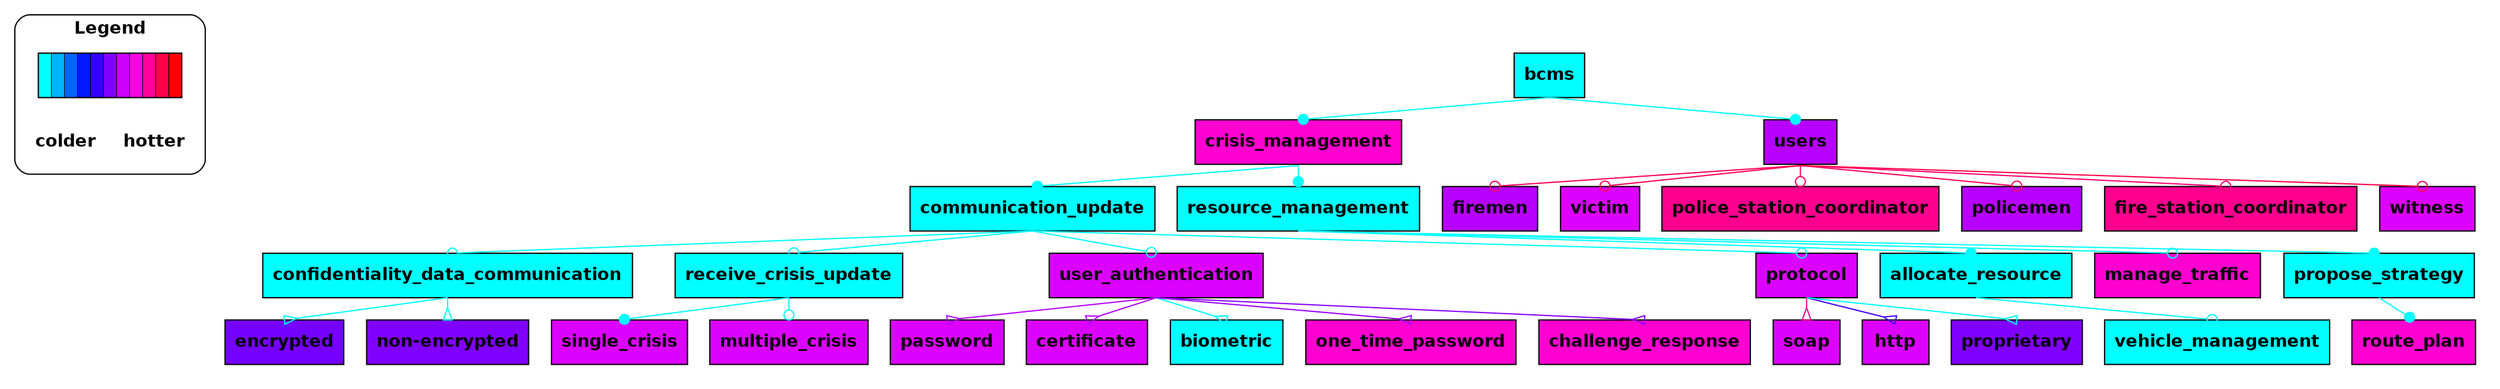 digraph FeatureModel {

	 rankdir = TB; splines = "line";
	 clusterrank= local;
	 subgraph cluster_0 {
		style = rounded; minlen = 0.01;
		rankdir = TB; ranksep = 0.01;
		label = "Legend";
		color = "black";
		fontname="helvetica-bold";
		 theColors [label="                      ",shape="rectangle",fillcolor="0.5 1.0 1.0: 0.55 1.0 1.0: 0.6 1.0 1.0: 0.65 1.0 1.0: 0.7 1.0 1.0: 0.75 1.0 1.0: 0.8 1.0 1.0: 0.85 1.0 1.0: 0.9 1.0 1.0: 0.95 1.0 1.0: 1.0 1.0 1.0", fontname="helvetica-bold", style=striped];
		 theLegend [label="colder     hotter",shape="plaintext",fontname="helvetica-bold"];
		 theColors->theLegend [style=invis,len=0.01];
	}
	 subgraph cluster_1 {
	n1	[label="bcms", shape="rectangle",fillcolor="0.500 1.0 1.0", fontname="helvetica-bold", style=filled];
	n2	[label="crisis_management", shape="rectangle",fillcolor="0.864 1.0 1.0", fontname="helvetica-bold", style=filled];
	n3	[label="users", shape="rectangle",fillcolor="0.786 1.0 1.0", fontname="helvetica-bold", style=filled];
	n4	[label="communication_update", shape="rectangle",fillcolor="0.500 1.0 1.0", fontname="helvetica-bold", style=filled];
	n5	[label="resource_management", shape="rectangle",fillcolor="0.500 1.0 1.0", fontname="helvetica-bold", style=filled];
	n6	[label="firemen", shape="rectangle",fillcolor="0.786 1.0 1.0", fontname="helvetica-bold", style=filled];
	n7	[label="victim", shape="rectangle",fillcolor="0.810 1.0 1.0", fontname="helvetica-bold", style=filled];
	n8	[label="police_station_coordinator", shape="rectangle",fillcolor="0.907 1.0 1.0", fontname="helvetica-bold", style=filled];
	n9	[label="policemen", shape="rectangle",fillcolor="0.786 1.0 1.0", fontname="helvetica-bold", style=filled];
	n10	[label="fire_station_coordinator", shape="rectangle",fillcolor="0.907 1.0 1.0", fontname="helvetica-bold", style=filled];
	n11	[label="witness", shape="rectangle",fillcolor="0.810 1.0 1.0", fontname="helvetica-bold", style=filled];
	n12	[label="confidentiality_data_communication", shape="rectangle",fillcolor="0.500 1.0 1.0", fontname="helvetica-bold", style=filled];
	n13	[label="encrypted", shape="rectangle",fillcolor="0.744 1.0 1.0", fontname="helvetica-bold", style=filled];
	n14	[label="non-encrypted", shape="rectangle",fillcolor="0.750 1.0 1.0", fontname="helvetica-bold", style=filled];
	n15	[label="receive_crisis_update", shape="rectangle",fillcolor="0.500 1.0 1.0", fontname="helvetica-bold", style=filled];
	n16	[label="single_crisis", shape="rectangle",fillcolor="0.810 1.0 1.0", fontname="helvetica-bold", style=filled];
	n17	[label="multiple_crisis", shape="rectangle",fillcolor="0.810 1.0 1.0", fontname="helvetica-bold", style=filled];
	n18	[label="user_authentication", shape="rectangle",fillcolor="0.810 1.0 1.0", fontname="helvetica-bold", style=filled];
	n19	[label="password", shape="rectangle",fillcolor="0.810 1.0 1.0", fontname="helvetica-bold", style=filled];
	n20	[label="certificate", shape="rectangle",fillcolor="0.810 1.0 1.0", fontname="helvetica-bold", style=filled];
	n21	[label="biometric", shape="rectangle",fillcolor="0.500 1.0 1.0", fontname="helvetica-bold", style=filled];
	n22	[label="one_time_password", shape="rectangle",fillcolor="0.864 1.0 1.0", fontname="helvetica-bold", style=filled];
	n23	[label="challenge_response", shape="rectangle",fillcolor="0.864 1.0 1.0", fontname="helvetica-bold", style=filled];
	n24	[label="protocol", shape="rectangle",fillcolor="0.810 1.0 1.0", fontname="helvetica-bold", style=filled];
	n25	[label="soap", shape="rectangle",fillcolor="0.810 1.0 1.0", fontname="helvetica-bold", style=filled];
	n26	[label="http", shape="rectangle",fillcolor="0.810 1.0 1.0", fontname="helvetica-bold", style=filled];
	n27	[label="proprietary", shape="rectangle",fillcolor="0.750 1.0 1.0", fontname="helvetica-bold", style=filled];
	n28	[label="allocate_resource", shape="rectangle",fillcolor="0.500 1.0 1.0", fontname="helvetica-bold", style=filled];
	n29	[label="vehicle_management", shape="rectangle",fillcolor="0.500 1.0 1.0", fontname="helvetica-bold", style=filled];
	n30	[label="manage_traffic", shape="rectangle",fillcolor="0.864 1.0 1.0", fontname="helvetica-bold", style=filled];
	n31	[label="propose_strategy", shape="rectangle",fillcolor="0.500 1.0 1.0", fontname="helvetica-bold", style=filled];
	n32	[label="route_plan", shape="rectangle",fillcolor="0.864 1.0 1.0", fontname="helvetica-bold", style=filled];
	n1:s-> n2:n [color="0.500 1.0 1.0",dir=forward,arrowhead=dot];
	n1:s-> n3:n [color="0.500 1.0 1.0",dir=forward,arrowhead=dot];
	n2:s-> n4:n [color="0.500 1.0 1.0",dir=forward,arrowhead=dot];
	n2:s-> n5:n [color="0.500 1.0 1.0",dir=forward,arrowhead=dot];
	n4:s-> n12:n [color="0.500 1.0 1.0",dir=forward,arrowhead=odot];
	n4:s-> n15:n [color="0.500 1.0 1.0",dir=forward,arrowhead=odot];
	n4:s-> n18:n [color="0.500 1.0 1.0",dir=forward,arrowhead=odot];
	n4:s-> n24:n [color="0.500 1.0 1.0",dir=forward,arrowhead=odot];
	n12:s-> n13:n [color="0.500 1.0 1.0",dir=forward,arrowhead=invempty];
	n12:s-> n14:n [color="0.500 1.0 1.0",dir=forward,arrowhead=invempty];
	n15:s-> n16:n [color="0.500 1.0 1.0",dir=forward,arrowhead=dot];
	n15:s-> n17:n [color="0.500 1.0 1.0",dir=forward,arrowhead=odot];
	n18:s-> n19:n [color="0.787 1.0 1.0",dir=forward,arrowhead=invempty];
	n18:s-> n20:n [color="0.780 1.0 1.0",dir=forward,arrowhead=invempty];
	n18:s-> n21:n [color="0.500 1.0 1.0",dir=forward,arrowhead=invempty];
	n18:s-> n22:n [color="0.768 1.0 1.0",dir=forward,arrowhead=invempty];
	n18:s-> n23:n [color="0.756 1.0 1.0",dir=forward,arrowhead=invempty];
	n24:s-> n25:n [color="0.903 1.0 1.0",dir=forward,arrowhead=invempty];
	n24:s-> n26:n [color="0.708 1.0 1.0",dir=forward,arrowhead=invempty];
	n24:s-> n27:n [color="0.500 1.0 1.0",dir=forward,arrowhead=invempty];
	n5:s-> n28:n [color="0.500 1.0 1.0",dir=forward,arrowhead=dot];
	n5:s-> n30:n [color="0.500 1.0 1.0",dir=forward,arrowhead=odot];
	n5:s-> n31:n [color="0.500 1.0 1.0",dir=forward,arrowhead=dot];
	n28:s-> n29:n [color="0.500 1.0 1.0",dir=forward,arrowhead=odot];
	n31:s-> n32:n [color="0.500 1.0 1.0",dir=forward,arrowhead=dot];
	n3:s-> n6:n [color="0.942 1.0 1.0",dir=forward,arrowhead=odot];
	n3:s-> n7:n [color="0.948 1.0 1.0",dir=forward,arrowhead=odot];
	n3:s-> n8:n [color="0.936 1.0 1.0",dir=forward,arrowhead=odot];
	n3:s-> n9:n [color="0.942 1.0 1.0",dir=forward,arrowhead=odot];
	n3:s-> n10:n [color="0.924 1.0 1.0",dir=forward,arrowhead=odot];
	n3:s-> n11:n [color="0.954 1.0 1.0",dir=forward,arrowhead=odot];
color = white;}
}
